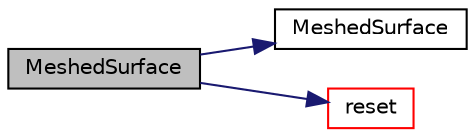 digraph "MeshedSurface"
{
  bgcolor="transparent";
  edge [fontname="Helvetica",fontsize="10",labelfontname="Helvetica",labelfontsize="10"];
  node [fontname="Helvetica",fontsize="10",shape=record];
  rankdir="LR";
  Node1 [label="MeshedSurface",height=0.2,width=0.4,color="black", fillcolor="grey75", style="filled", fontcolor="black"];
  Node1 -> Node2 [color="midnightblue",fontsize="10",style="solid",fontname="Helvetica"];
  Node2 [label="MeshedSurface",height=0.2,width=0.4,color="black",URL="$a01496.html#a37262d2774b13ed52befff60995513b7",tooltip="Construct null. "];
  Node1 -> Node3 [color="midnightblue",fontsize="10",style="solid",fontname="Helvetica"];
  Node3 [label="reset",height=0.2,width=0.4,color="red",URL="$a01496.html#a2842f8772b68328d806d9b0fb8b5e28f",tooltip="Reset primitive data (points, faces and zones) "];
}
